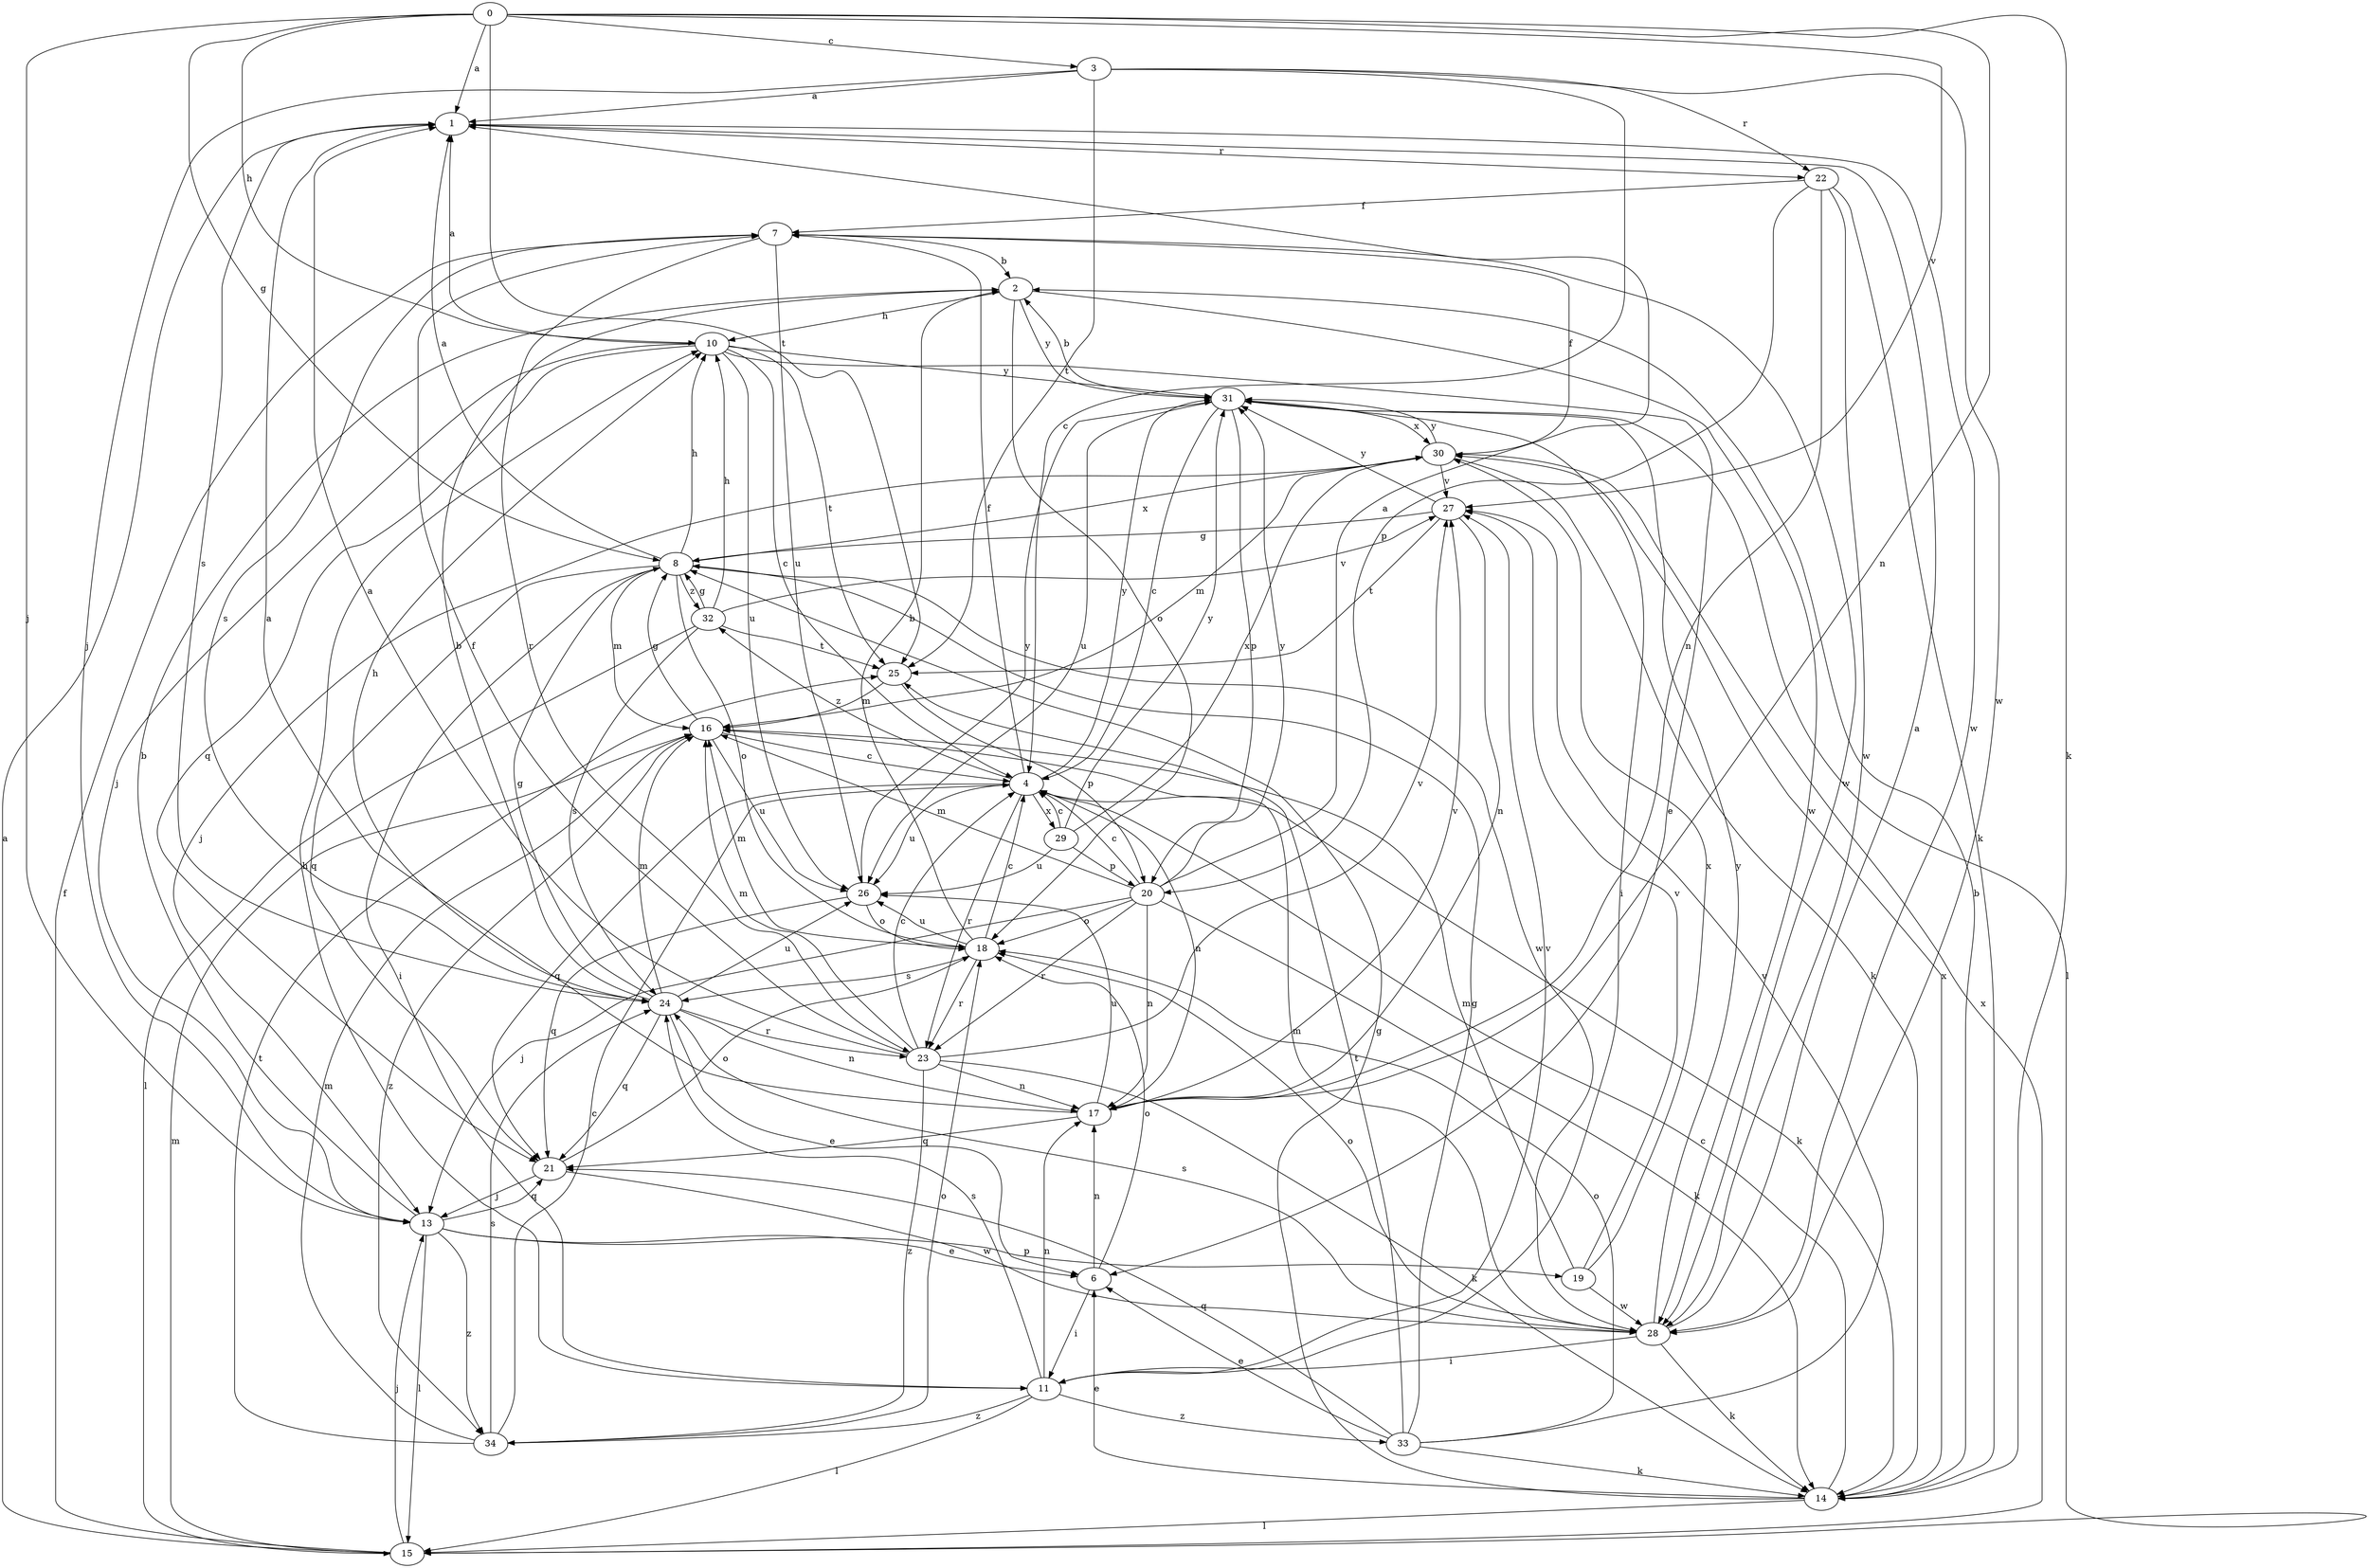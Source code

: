 strict digraph  {
0;
1;
2;
3;
4;
6;
7;
8;
10;
11;
13;
14;
15;
16;
17;
18;
19;
20;
21;
22;
23;
24;
25;
26;
27;
28;
29;
30;
31;
32;
33;
34;
0 -> 1  [label=a];
0 -> 3  [label=c];
0 -> 8  [label=g];
0 -> 10  [label=h];
0 -> 13  [label=j];
0 -> 14  [label=k];
0 -> 17  [label=n];
0 -> 25  [label=t];
0 -> 27  [label=v];
1 -> 22  [label=r];
1 -> 24  [label=s];
1 -> 28  [label=w];
2 -> 10  [label=h];
2 -> 18  [label=o];
2 -> 28  [label=w];
2 -> 31  [label=y];
3 -> 1  [label=a];
3 -> 4  [label=c];
3 -> 13  [label=j];
3 -> 22  [label=r];
3 -> 25  [label=t];
3 -> 28  [label=w];
4 -> 7  [label=f];
4 -> 14  [label=k];
4 -> 17  [label=n];
4 -> 21  [label=q];
4 -> 23  [label=r];
4 -> 26  [label=u];
4 -> 29  [label=x];
4 -> 31  [label=y];
4 -> 32  [label=z];
6 -> 11  [label=i];
6 -> 17  [label=n];
6 -> 18  [label=o];
7 -> 2  [label=b];
7 -> 23  [label=r];
7 -> 24  [label=s];
7 -> 26  [label=u];
7 -> 28  [label=w];
8 -> 1  [label=a];
8 -> 10  [label=h];
8 -> 11  [label=i];
8 -> 16  [label=m];
8 -> 18  [label=o];
8 -> 21  [label=q];
8 -> 28  [label=w];
8 -> 30  [label=x];
8 -> 32  [label=z];
10 -> 1  [label=a];
10 -> 4  [label=c];
10 -> 6  [label=e];
10 -> 13  [label=j];
10 -> 21  [label=q];
10 -> 25  [label=t];
10 -> 26  [label=u];
10 -> 31  [label=y];
11 -> 10  [label=h];
11 -> 15  [label=l];
11 -> 17  [label=n];
11 -> 24  [label=s];
11 -> 27  [label=v];
11 -> 33  [label=z];
11 -> 34  [label=z];
13 -> 2  [label=b];
13 -> 6  [label=e];
13 -> 15  [label=l];
13 -> 19  [label=p];
13 -> 21  [label=q];
13 -> 34  [label=z];
14 -> 2  [label=b];
14 -> 4  [label=c];
14 -> 6  [label=e];
14 -> 8  [label=g];
14 -> 15  [label=l];
14 -> 30  [label=x];
15 -> 1  [label=a];
15 -> 7  [label=f];
15 -> 13  [label=j];
15 -> 16  [label=m];
15 -> 30  [label=x];
16 -> 4  [label=c];
16 -> 8  [label=g];
16 -> 26  [label=u];
16 -> 34  [label=z];
17 -> 1  [label=a];
17 -> 21  [label=q];
17 -> 26  [label=u];
17 -> 27  [label=v];
18 -> 2  [label=b];
18 -> 4  [label=c];
18 -> 16  [label=m];
18 -> 23  [label=r];
18 -> 24  [label=s];
18 -> 26  [label=u];
19 -> 16  [label=m];
19 -> 27  [label=v];
19 -> 28  [label=w];
19 -> 30  [label=x];
20 -> 1  [label=a];
20 -> 4  [label=c];
20 -> 13  [label=j];
20 -> 14  [label=k];
20 -> 16  [label=m];
20 -> 17  [label=n];
20 -> 18  [label=o];
20 -> 23  [label=r];
20 -> 31  [label=y];
21 -> 13  [label=j];
21 -> 18  [label=o];
21 -> 28  [label=w];
22 -> 7  [label=f];
22 -> 14  [label=k];
22 -> 17  [label=n];
22 -> 20  [label=p];
22 -> 28  [label=w];
23 -> 1  [label=a];
23 -> 4  [label=c];
23 -> 7  [label=f];
23 -> 14  [label=k];
23 -> 16  [label=m];
23 -> 17  [label=n];
23 -> 27  [label=v];
23 -> 34  [label=z];
24 -> 2  [label=b];
24 -> 6  [label=e];
24 -> 8  [label=g];
24 -> 10  [label=h];
24 -> 16  [label=m];
24 -> 17  [label=n];
24 -> 21  [label=q];
24 -> 23  [label=r];
24 -> 26  [label=u];
25 -> 16  [label=m];
25 -> 20  [label=p];
26 -> 18  [label=o];
26 -> 21  [label=q];
26 -> 31  [label=y];
27 -> 8  [label=g];
27 -> 17  [label=n];
27 -> 25  [label=t];
27 -> 31  [label=y];
28 -> 1  [label=a];
28 -> 11  [label=i];
28 -> 14  [label=k];
28 -> 16  [label=m];
28 -> 18  [label=o];
28 -> 24  [label=s];
28 -> 31  [label=y];
29 -> 4  [label=c];
29 -> 20  [label=p];
29 -> 26  [label=u];
29 -> 30  [label=x];
29 -> 31  [label=y];
30 -> 7  [label=f];
30 -> 13  [label=j];
30 -> 14  [label=k];
30 -> 16  [label=m];
30 -> 27  [label=v];
30 -> 31  [label=y];
31 -> 2  [label=b];
31 -> 4  [label=c];
31 -> 11  [label=i];
31 -> 15  [label=l];
31 -> 20  [label=p];
31 -> 26  [label=u];
31 -> 30  [label=x];
32 -> 8  [label=g];
32 -> 10  [label=h];
32 -> 15  [label=l];
32 -> 24  [label=s];
32 -> 25  [label=t];
32 -> 27  [label=v];
33 -> 6  [label=e];
33 -> 8  [label=g];
33 -> 14  [label=k];
33 -> 18  [label=o];
33 -> 21  [label=q];
33 -> 25  [label=t];
33 -> 27  [label=v];
34 -> 4  [label=c];
34 -> 16  [label=m];
34 -> 18  [label=o];
34 -> 24  [label=s];
34 -> 25  [label=t];
}
